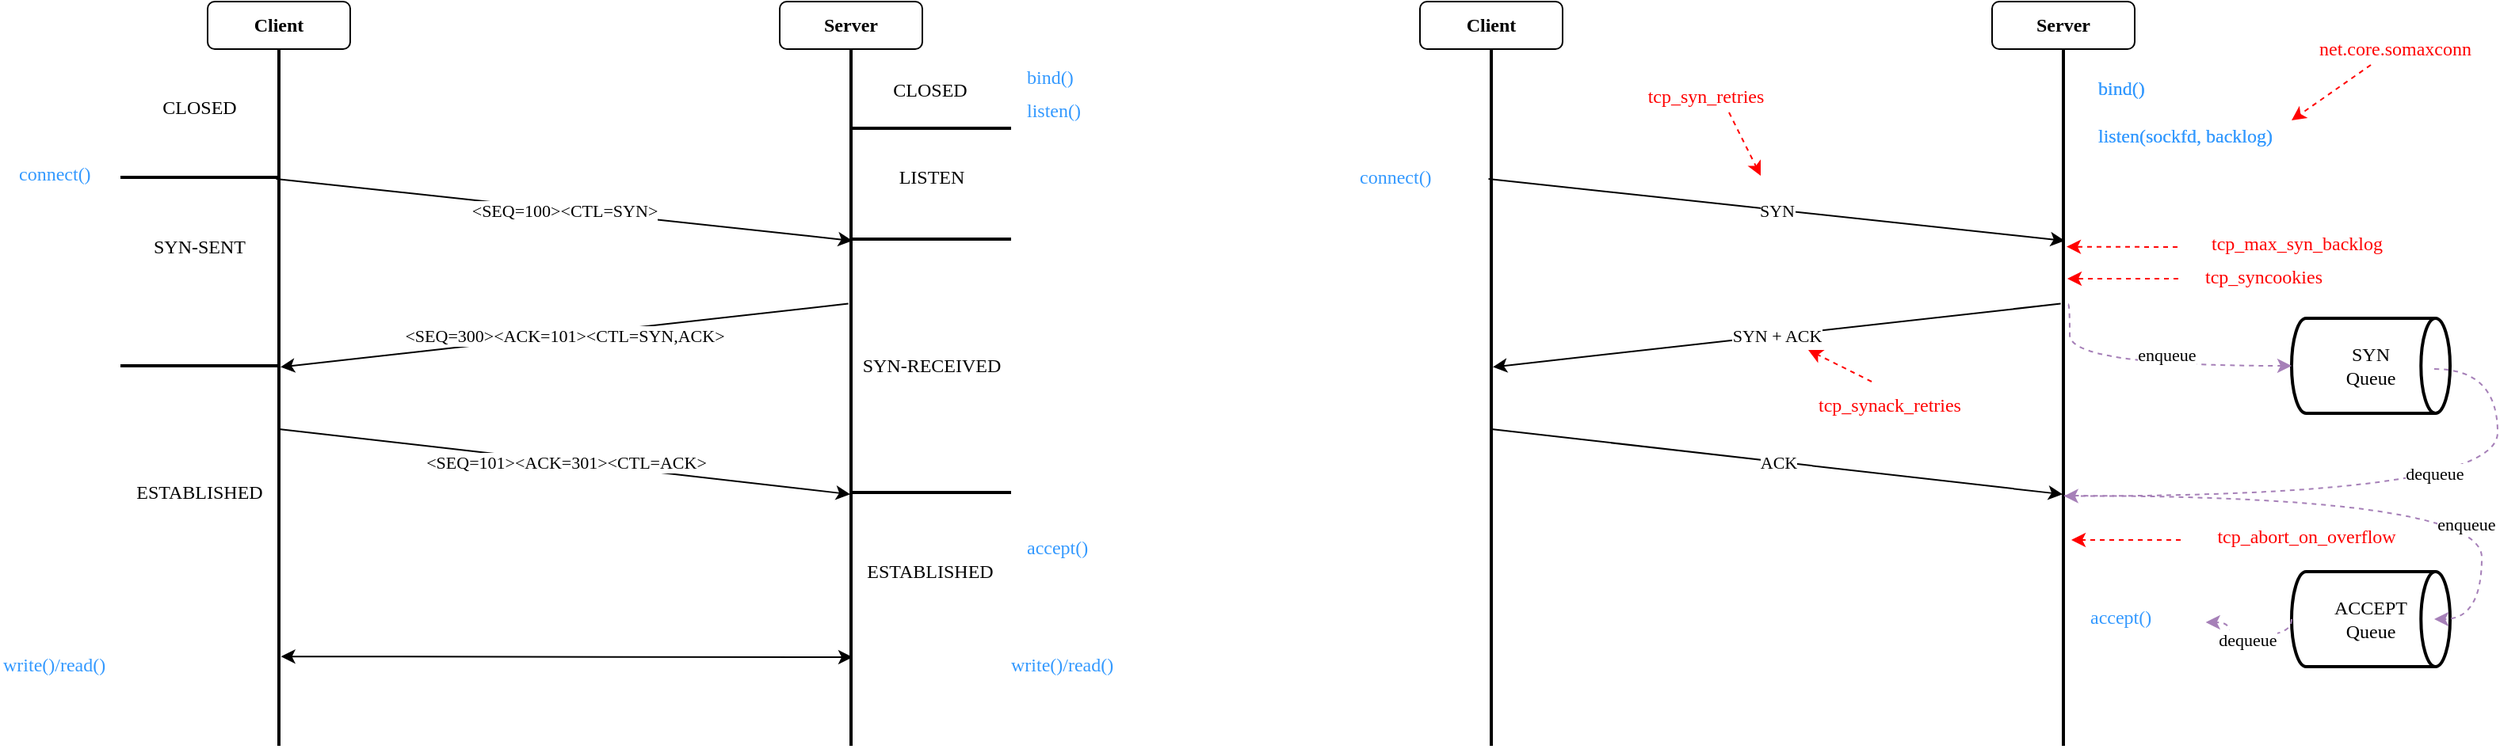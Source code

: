 <mxfile version="21.3.8" type="github">
  <diagram name="Page-1" id="Ch3lfuWIi-SiRM23WEOO">
    <mxGraphModel dx="1434" dy="822" grid="1" gridSize="10" guides="1" tooltips="1" connect="1" arrows="1" fold="1" page="1" pageScale="1" pageWidth="850" pageHeight="1100" math="0" shadow="0">
      <root>
        <mxCell id="0" />
        <mxCell id="1" parent="0" />
        <mxCell id="QcjQ5oeREpO-te9UgjIc-1" value="" style="line;strokeWidth=2;direction=south;html=1;fontFamily=Comic Sans MS;" parent="1" vertex="1">
          <mxGeometry x="195" y="73" width="10" height="440" as="geometry" />
        </mxCell>
        <mxCell id="QcjQ5oeREpO-te9UgjIc-2" value="" style="line;strokeWidth=2;direction=south;html=1;fontFamily=Comic Sans MS;" parent="1" vertex="1">
          <mxGeometry x="556" y="73" width="10" height="440" as="geometry" />
        </mxCell>
        <mxCell id="QcjQ5oeREpO-te9UgjIc-19" value="" style="endArrow=classic;html=1;rounded=0;entryX=0.275;entryY=0.414;entryDx=0;entryDy=0;entryPerimeter=0;exitX=0.2;exitY=0.676;exitDx=0;exitDy=0;exitPerimeter=0;fontFamily=Comic Sans MS;" parent="1" target="QcjQ5oeREpO-te9UgjIc-2" edge="1">
          <mxGeometry relative="1" as="geometry">
            <mxPoint x="198.24" y="155" as="sourcePoint" />
            <mxPoint x="559.17" y="186.2" as="targetPoint" />
          </mxGeometry>
        </mxCell>
        <mxCell id="QcjQ5oeREpO-te9UgjIc-20" value="&lt;div&gt;&amp;lt;SEQ=100&amp;gt;&amp;lt;CTL=SYN&amp;gt; &lt;/div&gt;" style="edgeLabel;resizable=0;html=1;align=center;verticalAlign=middle;fontFamily=Comic Sans MS;" parent="QcjQ5oeREpO-te9UgjIc-19" connectable="0" vertex="1">
          <mxGeometry relative="1" as="geometry" />
        </mxCell>
        <mxCell id="QcjQ5oeREpO-te9UgjIc-24" value="" style="line;strokeWidth=2;html=1;fontFamily=Comic Sans MS;" parent="1" vertex="1">
          <mxGeometry x="100" y="149" width="100" height="10" as="geometry" />
        </mxCell>
        <mxCell id="QcjQ5oeREpO-te9UgjIc-26" value="" style="line;strokeWidth=2;html=1;fontFamily=Comic Sans MS;" parent="1" vertex="1">
          <mxGeometry x="100" y="268" width="100" height="10" as="geometry" />
        </mxCell>
        <UserObject label="SYN-SENT" placeholders="1" name="Variable" id="QcjQ5oeREpO-te9UgjIc-27">
          <mxCell style="text;html=1;strokeColor=none;fillColor=none;align=center;verticalAlign=middle;whiteSpace=wrap;overflow=hidden;fontFamily=Comic Sans MS;" parent="1" vertex="1">
            <mxGeometry x="110" y="188" width="80" height="20" as="geometry" />
          </mxCell>
        </UserObject>
        <mxCell id="QcjQ5oeREpO-te9UgjIc-28" value="" style="endArrow=classic;html=1;rounded=0;entryX=0.377;entryY=0.5;entryDx=0;entryDy=0;entryPerimeter=0;exitX=0.277;exitY=0.767;exitDx=0;exitDy=0;exitPerimeter=0;fontFamily=Comic Sans MS;" parent="1" edge="1">
          <mxGeometry relative="1" as="geometry">
            <mxPoint x="559.33" y="233.8" as="sourcePoint" />
            <mxPoint x="201" y="273.8" as="targetPoint" />
          </mxGeometry>
        </mxCell>
        <mxCell id="QcjQ5oeREpO-te9UgjIc-29" value="&lt;div&gt;&amp;lt;SEQ=300&amp;gt;&amp;lt;ACK=101&amp;gt;&amp;lt;CTL=SYN,ACK&amp;gt;&lt;/div&gt;" style="edgeLabel;resizable=0;html=1;align=center;verticalAlign=middle;fontFamily=Comic Sans MS;" parent="QcjQ5oeREpO-te9UgjIc-28" connectable="0" vertex="1">
          <mxGeometry relative="1" as="geometry" />
        </mxCell>
        <mxCell id="QcjQ5oeREpO-te9UgjIc-30" value="" style="line;strokeWidth=2;html=1;fontFamily=Comic Sans MS;" parent="1" vertex="1">
          <mxGeometry x="562" y="188" width="100" height="10" as="geometry" />
        </mxCell>
        <UserObject label="LISTEN" placeholders="1" name="Variable" id="QcjQ5oeREpO-te9UgjIc-31">
          <mxCell style="text;html=1;strokeColor=none;fillColor=none;align=center;verticalAlign=middle;whiteSpace=wrap;overflow=hidden;fontFamily=Comic Sans MS;" parent="1" vertex="1">
            <mxGeometry x="572" y="144" width="80" height="20" as="geometry" />
          </mxCell>
        </UserObject>
        <mxCell id="QcjQ5oeREpO-te9UgjIc-32" value="" style="line;strokeWidth=2;html=1;fontFamily=Comic Sans MS;" parent="1" vertex="1">
          <mxGeometry x="562" y="348" width="100" height="10" as="geometry" />
        </mxCell>
        <UserObject label="&lt;div&gt;SYN-RECEIVED&lt;/div&gt;" placeholders="1" name="Variable" id="QcjQ5oeREpO-te9UgjIc-33">
          <mxCell style="text;html=1;strokeColor=none;fillColor=none;align=center;verticalAlign=middle;whiteSpace=wrap;overflow=hidden;fontFamily=Comic Sans MS;" parent="1" vertex="1">
            <mxGeometry x="543" y="263" width="138" height="20" as="geometry" />
          </mxCell>
        </UserObject>
        <UserObject label="ESTABLISHED" placeholders="1" name="Variable" id="QcjQ5oeREpO-te9UgjIc-35">
          <mxCell style="text;html=1;strokeColor=none;fillColor=none;align=center;verticalAlign=middle;whiteSpace=wrap;overflow=hidden;fontFamily=Comic Sans MS;" parent="1" vertex="1">
            <mxGeometry x="566" y="393" width="90" height="20" as="geometry" />
          </mxCell>
        </UserObject>
        <mxCell id="QcjQ5oeREpO-te9UgjIc-38" value="" style="endArrow=classic;html=1;rounded=0;entryX=0.639;entryY=0.552;entryDx=0;entryDy=0;entryPerimeter=0;exitX=0.2;exitY=0.25;exitDx=0;exitDy=0;exitPerimeter=0;fontFamily=Comic Sans MS;" parent="1" target="QcjQ5oeREpO-te9UgjIc-2" edge="1">
          <mxGeometry relative="1" as="geometry">
            <mxPoint x="200" y="313" as="sourcePoint" />
            <mxPoint x="556" y="352" as="targetPoint" />
          </mxGeometry>
        </mxCell>
        <mxCell id="QcjQ5oeREpO-te9UgjIc-39" value="&lt;div&gt;&amp;lt;SEQ=101&amp;gt;&amp;lt;ACK=301&amp;gt;&amp;lt;CTL=ACK&amp;gt;&lt;/div&gt;" style="edgeLabel;resizable=0;html=1;align=center;verticalAlign=middle;fontFamily=Comic Sans MS;" parent="QcjQ5oeREpO-te9UgjIc-38" connectable="0" vertex="1">
          <mxGeometry relative="1" as="geometry" />
        </mxCell>
        <UserObject label="ESTABLISHED" placeholders="1" name="Variable" id="QcjQ5oeREpO-te9UgjIc-42">
          <mxCell style="text;html=1;strokeColor=none;fillColor=none;align=center;verticalAlign=middle;whiteSpace=wrap;overflow=hidden;fontFamily=Comic Sans MS;" parent="1" vertex="1">
            <mxGeometry x="105" y="343" width="90" height="20" as="geometry" />
          </mxCell>
        </UserObject>
        <mxCell id="QcjQ5oeREpO-te9UgjIc-43" value="&lt;b&gt;Client&lt;/b&gt;" style="rounded=1;whiteSpace=wrap;html=1;fontFamily=Comic Sans MS;" parent="1" vertex="1">
          <mxGeometry x="155" y="43" width="90" height="30" as="geometry" />
        </mxCell>
        <mxCell id="QcjQ5oeREpO-te9UgjIc-44" value="&lt;b&gt;Server&lt;/b&gt;" style="rounded=1;whiteSpace=wrap;html=1;fontFamily=Comic Sans MS;" parent="1" vertex="1">
          <mxGeometry x="516" y="43" width="90" height="30" as="geometry" />
        </mxCell>
        <mxCell id="QcjQ5oeREpO-te9UgjIc-46" value="" style="line;strokeWidth=2;html=1;fontFamily=Comic Sans MS;" parent="1" vertex="1">
          <mxGeometry x="562" y="118" width="100" height="10" as="geometry" />
        </mxCell>
        <UserObject label="CLOSED" placeholders="1" name="Variable" id="QcjQ5oeREpO-te9UgjIc-47">
          <mxCell style="text;html=1;strokeColor=none;fillColor=none;align=center;verticalAlign=middle;whiteSpace=wrap;overflow=hidden;fontFamily=Comic Sans MS;" parent="1" vertex="1">
            <mxGeometry x="571" y="89" width="80" height="20" as="geometry" />
          </mxCell>
        </UserObject>
        <mxCell id="QcjQ5oeREpO-te9UgjIc-50" value="&lt;div align=&quot;left&quot;&gt;bind()&lt;/div&gt;" style="text;html=1;align=left;verticalAlign=middle;resizable=0;points=[];autosize=1;strokeColor=none;fillColor=none;fontColor=#3399FF;fontFamily=Comic Sans MS;" parent="1" vertex="1">
          <mxGeometry x="670" y="76" width="60" height="30" as="geometry" />
        </mxCell>
        <mxCell id="QcjQ5oeREpO-te9UgjIc-51" value="&lt;div align=&quot;left&quot;&gt;&lt;font&gt;listen()&lt;/font&gt;&lt;/div&gt;" style="text;html=1;align=left;verticalAlign=middle;resizable=0;points=[];autosize=1;strokeColor=none;fillColor=none;fontColor=#3399FF;fontFamily=Comic Sans MS;" parent="1" vertex="1">
          <mxGeometry x="670" y="97" width="60" height="30" as="geometry" />
        </mxCell>
        <mxCell id="QcjQ5oeREpO-te9UgjIc-52" value="" style="endArrow=classic;startArrow=classic;html=1;rounded=0;exitX=0.899;exitY=0.371;exitDx=0;exitDy=0;exitPerimeter=0;fontFamily=Comic Sans MS;" parent="1" edge="1">
          <mxGeometry width="50" height="50" relative="1" as="geometry">
            <mxPoint x="201.29" y="456.6" as="sourcePoint" />
            <mxPoint x="562" y="457" as="targetPoint" />
          </mxGeometry>
        </mxCell>
        <mxCell id="QcjQ5oeREpO-te9UgjIc-55" value="write()/read()" style="text;html=1;align=left;verticalAlign=middle;resizable=0;points=[];autosize=1;strokeColor=none;fillColor=none;fontColor=#3399FF;fontFamily=Comic Sans MS;" parent="1" vertex="1">
          <mxGeometry x="660" y="447" width="100" height="30" as="geometry" />
        </mxCell>
        <mxCell id="QcjQ5oeREpO-te9UgjIc-56" value="&lt;div align=&quot;left&quot;&gt;accept()&lt;/div&gt;" style="text;html=1;align=left;verticalAlign=middle;resizable=0;points=[];autosize=1;strokeColor=none;fillColor=none;fontColor=#3399FF;fontFamily=Comic Sans MS;" parent="1" vertex="1">
          <mxGeometry x="670" y="373" width="70" height="30" as="geometry" />
        </mxCell>
        <mxCell id="QcjQ5oeREpO-te9UgjIc-57" value="write()/read()" style="text;html=1;align=left;verticalAlign=middle;resizable=0;points=[];autosize=1;strokeColor=none;fillColor=none;fontColor=#3399FF;fontFamily=Comic Sans MS;" parent="1" vertex="1">
          <mxGeometry x="24" y="447" width="100" height="30" as="geometry" />
        </mxCell>
        <mxCell id="QcjQ5oeREpO-te9UgjIc-58" value="connect()" style="text;html=1;align=left;verticalAlign=middle;resizable=0;points=[];autosize=1;strokeColor=none;fillColor=none;fontColor=#3399FF;fontFamily=Comic Sans MS;" parent="1" vertex="1">
          <mxGeometry x="34" y="137" width="80" height="30" as="geometry" />
        </mxCell>
        <mxCell id="RvpwvdPCscEMyZHqsBnz-1" value="" style="line;strokeWidth=2;direction=south;html=1;fontFamily=Comic Sans MS;" parent="1" vertex="1">
          <mxGeometry x="960" y="73" width="10" height="440" as="geometry" />
        </mxCell>
        <mxCell id="RvpwvdPCscEMyZHqsBnz-2" value="" style="line;strokeWidth=2;direction=south;html=1;fontFamily=Comic Sans MS;" parent="1" vertex="1">
          <mxGeometry x="1321" y="73" width="10" height="440" as="geometry" />
        </mxCell>
        <mxCell id="RvpwvdPCscEMyZHqsBnz-3" value="" style="endArrow=classic;html=1;rounded=0;entryX=0.275;entryY=0.414;entryDx=0;entryDy=0;entryPerimeter=0;exitX=0.2;exitY=0.676;exitDx=0;exitDy=0;exitPerimeter=0;fontFamily=Comic Sans MS;" parent="1" target="RvpwvdPCscEMyZHqsBnz-2" edge="1">
          <mxGeometry relative="1" as="geometry">
            <mxPoint x="963.24" y="155" as="sourcePoint" />
            <mxPoint x="1324.17" y="186.2" as="targetPoint" />
          </mxGeometry>
        </mxCell>
        <mxCell id="RvpwvdPCscEMyZHqsBnz-4" value="SYN" style="edgeLabel;resizable=0;html=1;align=center;verticalAlign=middle;fontFamily=Comic Sans MS;" parent="RvpwvdPCscEMyZHqsBnz-3" connectable="0" vertex="1">
          <mxGeometry relative="1" as="geometry" />
        </mxCell>
        <mxCell id="RvpwvdPCscEMyZHqsBnz-5" value="" style="endArrow=classic;html=1;rounded=0;entryX=0.377;entryY=0.5;entryDx=0;entryDy=0;entryPerimeter=0;exitX=0.277;exitY=0.767;exitDx=0;exitDy=0;exitPerimeter=0;fontFamily=Comic Sans MS;" parent="1" edge="1">
          <mxGeometry relative="1" as="geometry">
            <mxPoint x="1324.33" y="233.8" as="sourcePoint" />
            <mxPoint x="966" y="273.8" as="targetPoint" />
          </mxGeometry>
        </mxCell>
        <mxCell id="RvpwvdPCscEMyZHqsBnz-6" value="SYN + ACK" style="edgeLabel;resizable=0;html=1;align=center;verticalAlign=middle;fontFamily=Comic Sans MS;" parent="RvpwvdPCscEMyZHqsBnz-5" connectable="0" vertex="1">
          <mxGeometry relative="1" as="geometry" />
        </mxCell>
        <mxCell id="RvpwvdPCscEMyZHqsBnz-7" value="" style="endArrow=classic;html=1;rounded=0;entryX=0.639;entryY=0.552;entryDx=0;entryDy=0;entryPerimeter=0;exitX=0.2;exitY=0.25;exitDx=0;exitDy=0;exitPerimeter=0;fontFamily=Comic Sans MS;" parent="1" target="RvpwvdPCscEMyZHqsBnz-2" edge="1">
          <mxGeometry relative="1" as="geometry">
            <mxPoint x="965" y="313" as="sourcePoint" />
            <mxPoint x="1321" y="352" as="targetPoint" />
          </mxGeometry>
        </mxCell>
        <mxCell id="RvpwvdPCscEMyZHqsBnz-8" value="&lt;div&gt;ACK&lt;/div&gt;" style="edgeLabel;resizable=0;html=1;align=center;verticalAlign=middle;fontFamily=Comic Sans MS;" parent="RvpwvdPCscEMyZHqsBnz-7" connectable="0" vertex="1">
          <mxGeometry relative="1" as="geometry" />
        </mxCell>
        <mxCell id="RvpwvdPCscEMyZHqsBnz-9" value="&lt;b&gt;Client&lt;/b&gt;" style="rounded=1;whiteSpace=wrap;html=1;fontFamily=Comic Sans MS;" parent="1" vertex="1">
          <mxGeometry x="920" y="43" width="90" height="30" as="geometry" />
        </mxCell>
        <mxCell id="RvpwvdPCscEMyZHqsBnz-10" value="&lt;b&gt;Server&lt;/b&gt;" style="rounded=1;whiteSpace=wrap;html=1;fontFamily=Comic Sans MS;" parent="1" vertex="1">
          <mxGeometry x="1281" y="43" width="90" height="30" as="geometry" />
        </mxCell>
        <mxCell id="RvpwvdPCscEMyZHqsBnz-11" value="&lt;div align=&quot;left&quot;&gt;bind()&lt;/div&gt;" style="text;html=1;align=left;verticalAlign=middle;resizable=0;points=[];autosize=1;strokeColor=none;fillColor=none;fontColor=#3399FF;fontFamily=Comic Sans MS;" parent="1" vertex="1">
          <mxGeometry x="1346" y="83" width="60" height="30" as="geometry" />
        </mxCell>
        <mxCell id="RvpwvdPCscEMyZHqsBnz-12" value="&lt;div align=&quot;left&quot;&gt;&lt;font&gt;listen(sockfd, backlog)&lt;/font&gt;&lt;/div&gt;" style="text;html=1;align=left;verticalAlign=middle;resizable=0;points=[];autosize=1;strokeColor=none;fillColor=none;fontColor=#3399FF;fontFamily=Comic Sans MS;" parent="1" vertex="1">
          <mxGeometry x="1346" y="113" width="150" height="30" as="geometry" />
        </mxCell>
        <mxCell id="RvpwvdPCscEMyZHqsBnz-13" value="connect()" style="text;html=1;align=left;verticalAlign=middle;resizable=0;points=[];autosize=1;strokeColor=none;fillColor=none;fontColor=#3399FF;fontFamily=Comic Sans MS;" parent="1" vertex="1">
          <mxGeometry x="880" y="139" width="80" height="30" as="geometry" />
        </mxCell>
        <mxCell id="RvpwvdPCscEMyZHqsBnz-14" value="" style="endArrow=classic;html=1;rounded=0;dashed=1;strokeColor=#FF0000;fontFamily=Comic Sans MS;" parent="1" edge="1">
          <mxGeometry width="50" height="50" relative="1" as="geometry">
            <mxPoint x="1115" y="113" as="sourcePoint" />
            <mxPoint x="1135" y="153" as="targetPoint" />
          </mxGeometry>
        </mxCell>
        <mxCell id="RvpwvdPCscEMyZHqsBnz-15" value="&lt;div&gt;&lt;font&gt;tcp_syn_retries&lt;/font&gt;&lt;/div&gt;" style="text;html=1;align=center;verticalAlign=middle;resizable=0;points=[];autosize=1;strokeColor=none;fillColor=none;fontColor=#FF0000;fontFamily=Comic Sans MS;" parent="1" vertex="1">
          <mxGeometry x="1045" y="88" width="110" height="30" as="geometry" />
        </mxCell>
        <mxCell id="RvpwvdPCscEMyZHqsBnz-16" value="&lt;div align=&quot;left&quot;&gt;&lt;font&gt;listen(sockfd, backlog)&lt;/font&gt;&lt;/div&gt;" style="text;html=1;align=left;verticalAlign=middle;resizable=0;points=[];autosize=1;strokeColor=none;fillColor=none;fontColor=#3399FF;fontFamily=Comic Sans MS;" parent="1" vertex="1">
          <mxGeometry x="1346" y="113" width="150" height="30" as="geometry" />
        </mxCell>
        <mxCell id="RvpwvdPCscEMyZHqsBnz-17" value="&lt;div align=&quot;left&quot;&gt;bind()&lt;/div&gt;" style="text;html=1;align=left;verticalAlign=middle;resizable=0;points=[];autosize=1;strokeColor=none;fillColor=none;fontColor=#3399FF;fontFamily=Comic Sans MS;" parent="1" vertex="1">
          <mxGeometry x="1346" y="83" width="60" height="30" as="geometry" />
        </mxCell>
        <mxCell id="RvpwvdPCscEMyZHqsBnz-18" value="&lt;div align=&quot;left&quot;&gt;accept()&lt;/div&gt;" style="text;html=1;align=left;verticalAlign=middle;resizable=0;points=[];autosize=1;strokeColor=none;fillColor=none;fontColor=#3399FF;fontFamily=Comic Sans MS;" parent="1" vertex="1">
          <mxGeometry x="1341" y="417" width="70" height="30" as="geometry" />
        </mxCell>
        <mxCell id="RvpwvdPCscEMyZHqsBnz-19" value="tcp_synack_retries" style="text;html=1;align=center;verticalAlign=middle;resizable=0;points=[];autosize=1;strokeColor=none;fillColor=none;fontColor=#FF0000;fontFamily=Comic Sans MS;" parent="1" vertex="1">
          <mxGeometry x="1151" y="283" width="130" height="30" as="geometry" />
        </mxCell>
        <mxCell id="RvpwvdPCscEMyZHqsBnz-20" value="" style="endArrow=classic;html=1;rounded=0;dashed=1;strokeColor=#FF0000;fontFamily=Comic Sans MS;" parent="1" edge="1">
          <mxGeometry width="50" height="50" relative="1" as="geometry">
            <mxPoint x="1205" y="283" as="sourcePoint" />
            <mxPoint x="1165" y="263" as="targetPoint" />
            <Array as="points" />
          </mxGeometry>
        </mxCell>
        <mxCell id="RvpwvdPCscEMyZHqsBnz-21" value="" style="endArrow=classic;html=1;rounded=0;dashed=1;strokeColor=#FF0000;fontFamily=Comic Sans MS;entryX=0.295;entryY=0.1;entryDx=0;entryDy=0;entryPerimeter=0;" parent="1" edge="1">
          <mxGeometry width="50" height="50" relative="1" as="geometry">
            <mxPoint x="1398" y="198" as="sourcePoint" />
            <mxPoint x="1328.0" y="197.8" as="targetPoint" />
          </mxGeometry>
        </mxCell>
        <mxCell id="RvpwvdPCscEMyZHqsBnz-22" value="tcp_max_syn_backlog" style="text;html=1;align=center;verticalAlign=middle;resizable=0;points=[];autosize=1;strokeColor=none;fillColor=none;fontColor=#FF0000;fontFamily=Comic Sans MS;" parent="1" vertex="1">
          <mxGeometry x="1397.5" y="181" width="150" height="30" as="geometry" />
        </mxCell>
        <mxCell id="RvpwvdPCscEMyZHqsBnz-23" value="" style="endArrow=classic;html=1;rounded=0;dashed=1;strokeColor=#FF0000;fontFamily=Comic Sans MS;entryX=0.295;entryY=0.1;entryDx=0;entryDy=0;entryPerimeter=0;" parent="1" edge="1">
          <mxGeometry width="50" height="50" relative="1" as="geometry">
            <mxPoint x="1398.5" y="218" as="sourcePoint" />
            <mxPoint x="1328.5" y="218" as="targetPoint" />
          </mxGeometry>
        </mxCell>
        <mxCell id="RvpwvdPCscEMyZHqsBnz-24" value="tcp_syncookies" style="text;html=1;align=center;verticalAlign=middle;resizable=0;points=[];autosize=1;strokeColor=none;fillColor=none;fontColor=#FF0000;fontFamily=Comic Sans MS;" parent="1" vertex="1">
          <mxGeometry x="1396.5" y="202" width="110" height="30" as="geometry" />
        </mxCell>
        <mxCell id="RvpwvdPCscEMyZHqsBnz-25" value="" style="endArrow=classic;html=1;rounded=0;dashed=1;strokeColor=#FF0000;fontFamily=Comic Sans MS;" parent="1" edge="1">
          <mxGeometry width="50" height="50" relative="1" as="geometry">
            <mxPoint x="1520" y="83" as="sourcePoint" />
            <mxPoint x="1470" y="118" as="targetPoint" />
          </mxGeometry>
        </mxCell>
        <mxCell id="RvpwvdPCscEMyZHqsBnz-26" value="net.core.somaxconn" style="text;html=1;align=center;verticalAlign=middle;resizable=0;points=[];autosize=1;strokeColor=none;fillColor=none;fontColor=#FF0000;fontFamily=Comic Sans MS;" parent="1" vertex="1">
          <mxGeometry x="1470" y="58" width="130" height="30" as="geometry" />
        </mxCell>
        <mxCell id="RvpwvdPCscEMyZHqsBnz-27" value="&lt;div align=&quot;center&quot;&gt;SYN&lt;/div&gt;&lt;div align=&quot;center&quot;&gt;Queue &lt;br&gt;&lt;/div&gt;" style="strokeWidth=2;html=1;shape=mxgraph.flowchart.direct_data;whiteSpace=wrap;align=center;fontFamily=Comic Sans MS;" parent="1" vertex="1">
          <mxGeometry x="1470" y="243" width="100" height="60" as="geometry" />
        </mxCell>
        <mxCell id="RvpwvdPCscEMyZHqsBnz-28" value="&lt;div&gt;ACCEPT&lt;/div&gt;&lt;div&gt;Queue &lt;/div&gt;" style="strokeWidth=2;html=1;shape=mxgraph.flowchart.direct_data;whiteSpace=wrap;fontFamily=Comic Sans MS;" parent="1" vertex="1">
          <mxGeometry x="1470" y="403" width="100" height="60" as="geometry" />
        </mxCell>
        <mxCell id="RvpwvdPCscEMyZHqsBnz-29" value="" style="endArrow=classic;html=1;rounded=0;dashed=1;strokeColor=#FF0000;fontFamily=Comic Sans MS;entryX=0.295;entryY=0.1;entryDx=0;entryDy=0;entryPerimeter=0;" parent="1" edge="1">
          <mxGeometry width="50" height="50" relative="1" as="geometry">
            <mxPoint x="1400" y="383" as="sourcePoint" />
            <mxPoint x="1331" y="383" as="targetPoint" />
          </mxGeometry>
        </mxCell>
        <mxCell id="RvpwvdPCscEMyZHqsBnz-30" value="tcp_abort_on_overflow" style="text;html=1;align=center;verticalAlign=middle;resizable=0;points=[];autosize=1;strokeColor=none;fillColor=none;fontColor=#FF0000;fontFamily=Comic Sans MS;" parent="1" vertex="1">
          <mxGeometry x="1399" y="366" width="160" height="30" as="geometry" />
        </mxCell>
        <mxCell id="RvpwvdPCscEMyZHqsBnz-31" value="" style="endArrow=classic;html=1;rounded=0;exitX=0.366;exitY=0.2;exitDx=0;exitDy=0;exitPerimeter=0;entryX=0;entryY=0.5;entryDx=0;entryDy=0;entryPerimeter=0;edgeStyle=orthogonalEdgeStyle;curved=1;dashed=1;strokeColor=#A680B8;fontFamily=Comic Sans MS;" parent="1" source="RvpwvdPCscEMyZHqsBnz-2" target="RvpwvdPCscEMyZHqsBnz-27" edge="1">
          <mxGeometry width="50" height="50" relative="1" as="geometry">
            <mxPoint x="1340" y="313" as="sourcePoint" />
            <mxPoint x="1390" y="263" as="targetPoint" />
            <Array as="points">
              <mxPoint x="1330" y="234" />
              <mxPoint x="1330" y="273" />
            </Array>
          </mxGeometry>
        </mxCell>
        <mxCell id="RvpwvdPCscEMyZHqsBnz-32" value="enqueue" style="edgeLabel;html=1;align=center;verticalAlign=middle;resizable=0;points=[];fontFamily=Comic Sans MS;" parent="RvpwvdPCscEMyZHqsBnz-31" vertex="1" connectable="0">
          <mxGeometry x="0.119" y="7" relative="1" as="geometry">
            <mxPoint as="offset" />
          </mxGeometry>
        </mxCell>
        <mxCell id="RvpwvdPCscEMyZHqsBnz-33" value="" style="endArrow=classic;html=1;rounded=0;curved=1;entryX=0.637;entryY=0.468;entryDx=0;entryDy=0;entryPerimeter=0;edgeStyle=orthogonalEdgeStyle;dashed=1;strokeColor=#A680B8;fontFamily=Comic Sans MS;" parent="1" edge="1">
          <mxGeometry width="50" height="50" relative="1" as="geometry">
            <mxPoint x="1560" y="275" as="sourcePoint" />
            <mxPoint x="1326.32" y="355.28" as="targetPoint" />
            <Array as="points">
              <mxPoint x="1600" y="275" />
              <mxPoint x="1600" y="355" />
            </Array>
          </mxGeometry>
        </mxCell>
        <mxCell id="RvpwvdPCscEMyZHqsBnz-34" value="dequeue" style="edgeLabel;html=1;align=center;verticalAlign=middle;resizable=0;points=[];fontFamily=Comic Sans MS;" parent="RvpwvdPCscEMyZHqsBnz-33" vertex="1" connectable="0">
          <mxGeometry x="-0.183" y="-15" relative="1" as="geometry">
            <mxPoint as="offset" />
          </mxGeometry>
        </mxCell>
        <mxCell id="RvpwvdPCscEMyZHqsBnz-35" value="" style="endArrow=classic;html=1;rounded=0;curved=1;exitX=0.641;exitY=0.429;exitDx=0;exitDy=0;exitPerimeter=0;dashed=1;edgeStyle=orthogonalEdgeStyle;entryX=0.9;entryY=0.5;entryDx=0;entryDy=0;entryPerimeter=0;strokeColor=#A680B8;fontFamily=Comic Sans MS;" parent="1" source="RvpwvdPCscEMyZHqsBnz-2" target="RvpwvdPCscEMyZHqsBnz-28" edge="1">
          <mxGeometry width="50" height="50" relative="1" as="geometry">
            <mxPoint x="1340" y="313" as="sourcePoint" />
            <mxPoint x="1590" y="423" as="targetPoint" />
            <Array as="points">
              <mxPoint x="1590" y="355" />
              <mxPoint x="1590" y="433" />
            </Array>
          </mxGeometry>
        </mxCell>
        <mxCell id="RvpwvdPCscEMyZHqsBnz-36" value="enqueue" style="edgeLabel;html=1;align=center;verticalAlign=middle;resizable=0;points=[];fontFamily=Comic Sans MS;" parent="RvpwvdPCscEMyZHqsBnz-35" vertex="1" connectable="0">
          <mxGeometry x="0.293" y="-21" relative="1" as="geometry">
            <mxPoint x="13" y="-3" as="offset" />
          </mxGeometry>
        </mxCell>
        <mxCell id="RvpwvdPCscEMyZHqsBnz-37" value="" style="endArrow=classic;html=1;rounded=0;curved=1;exitX=0;exitY=0.5;exitDx=0;exitDy=0;exitPerimeter=0;dashed=1;strokeColor=#A680B8;edgeStyle=orthogonalEdgeStyle;entryX=1.069;entryY=0.6;entryDx=0;entryDy=0;entryPerimeter=0;fontFamily=Comic Sans MS;" parent="1" source="RvpwvdPCscEMyZHqsBnz-28" target="RvpwvdPCscEMyZHqsBnz-18" edge="1">
          <mxGeometry width="50" height="50" relative="1" as="geometry">
            <mxPoint x="1540" y="353" as="sourcePoint" />
            <mxPoint x="1420" y="433" as="targetPoint" />
            <Array as="points">
              <mxPoint x="1470" y="443" />
              <mxPoint x="1430" y="443" />
              <mxPoint x="1430" y="435" />
            </Array>
          </mxGeometry>
        </mxCell>
        <mxCell id="RvpwvdPCscEMyZHqsBnz-38" value="&lt;div&gt;dequeue&lt;/div&gt;&lt;div&gt;&lt;br&gt;&lt;/div&gt;" style="edgeLabel;html=1;align=center;verticalAlign=middle;resizable=0;points=[];fontFamily=Comic Sans MS;" parent="RvpwvdPCscEMyZHqsBnz-37" vertex="1" connectable="0">
          <mxGeometry x="0.183" relative="1" as="geometry">
            <mxPoint x="4" y="10" as="offset" />
          </mxGeometry>
        </mxCell>
        <UserObject label="CLOSED" placeholders="1" name="Variable" id="RvpwvdPCscEMyZHqsBnz-89">
          <mxCell style="text;html=1;strokeColor=none;fillColor=none;align=center;verticalAlign=middle;whiteSpace=wrap;overflow=hidden;fontFamily=Comic Sans MS;" parent="1" vertex="1">
            <mxGeometry x="109.5" y="100" width="80" height="20" as="geometry" />
          </mxCell>
        </UserObject>
      </root>
    </mxGraphModel>
  </diagram>
</mxfile>
